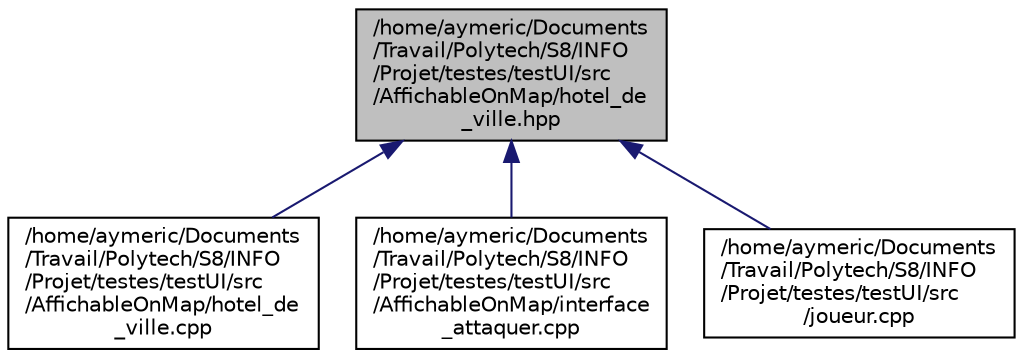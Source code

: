 digraph "/home/aymeric/Documents/Travail/Polytech/S8/INFO/Projet/testes/testUI/src/AffichableOnMap/hotel_de_ville.hpp"
{
 // LATEX_PDF_SIZE
  edge [fontname="Helvetica",fontsize="10",labelfontname="Helvetica",labelfontsize="10"];
  node [fontname="Helvetica",fontsize="10",shape=record];
  Node1 [label="/home/aymeric/Documents\l/Travail/Polytech/S8/INFO\l/Projet/testes/testUI/src\l/AffichableOnMap/hotel_de\l_ville.hpp",height=0.2,width=0.4,color="black", fillcolor="grey75", style="filled", fontcolor="black",tooltip=" "];
  Node1 -> Node2 [dir="back",color="midnightblue",fontsize="10",style="solid",fontname="Helvetica"];
  Node2 [label="/home/aymeric/Documents\l/Travail/Polytech/S8/INFO\l/Projet/testes/testUI/src\l/AffichableOnMap/hotel_de\l_ville.cpp",height=0.2,width=0.4,color="black", fillcolor="white", style="filled",URL="$hotel__de__ville_8cpp.html",tooltip=" "];
  Node1 -> Node3 [dir="back",color="midnightblue",fontsize="10",style="solid",fontname="Helvetica"];
  Node3 [label="/home/aymeric/Documents\l/Travail/Polytech/S8/INFO\l/Projet/testes/testUI/src\l/AffichableOnMap/interface\l_attaquer.cpp",height=0.2,width=0.4,color="black", fillcolor="white", style="filled",URL="$interface__attaquer_8cpp.html",tooltip=" "];
  Node1 -> Node4 [dir="back",color="midnightblue",fontsize="10",style="solid",fontname="Helvetica"];
  Node4 [label="/home/aymeric/Documents\l/Travail/Polytech/S8/INFO\l/Projet/testes/testUI/src\l/joueur.cpp",height=0.2,width=0.4,color="black", fillcolor="white", style="filled",URL="$joueur_8cpp.html",tooltip=" "];
}
